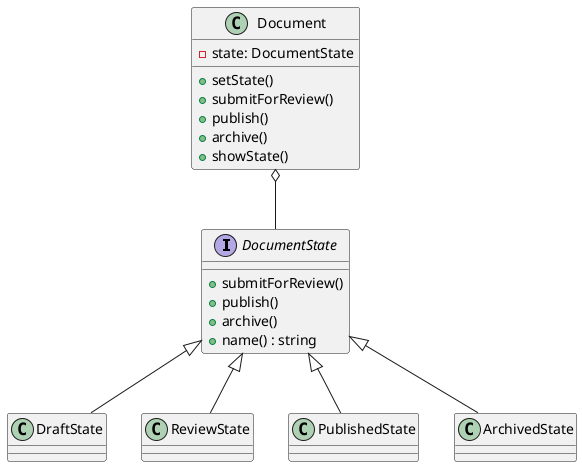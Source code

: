 @startuml
' Define interface
interface DocumentState {
    +submitForReview()
    +publish()
    +archive()
    +name() : string
}

' Define concrete states
class DraftState
class ReviewState
class PublishedState
class ArchivedState

' Document class
class Document {
    -state: DocumentState
    +setState()
    +submitForReview()
    +publish()
    +archive()
    +showState()
}

' Relationships
DocumentState <|-- DraftState
DocumentState <|-- ReviewState
DocumentState <|-- PublishedState
DocumentState <|-- ArchivedState

Document o-- DocumentState

@enduml
